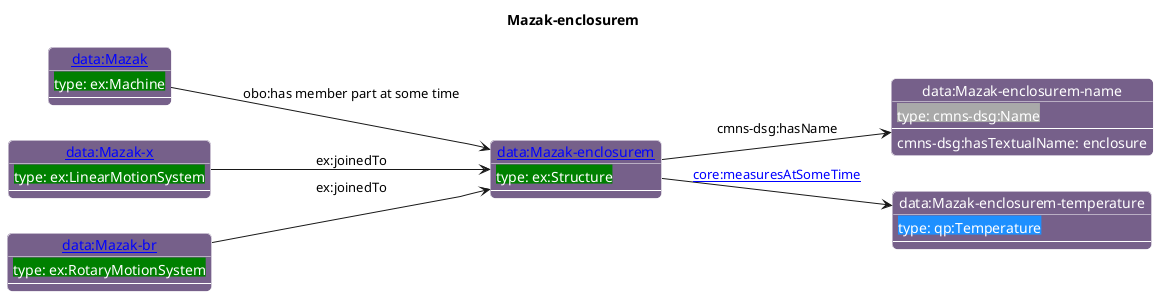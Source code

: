 @startuml
skinparam linetype polyline
left to right direction
title Mazak-enclosurem

skinparam roundCorner 10

skinparam object {
  BackgroundColor 76608A
  fontColor White
  BorderColor White 
  FontName Helvetica   
}

skinparam class{
   BackgroundColor White
   fontColor black
   FontStyle bold
   FontName Helvetica
}

object "[[./Mazak-enclosurem.html data:Mazak-enclosurem]]" as o1 #76608A {
 <back:#Green>type: ex:Structure</back> 
---
 }
object "data:Mazak-enclosurem-name" as o2 #76608A {
 <back:#DarkGrey>type: cmns-dsg:Name</back> 
---
 }
object "data:Mazak-enclosurem-temperature" as o3 #76608A {
 <back:#1E90FF>type: qp:Temperature</back> 
---
 }
object "[[./Mazak.html data:Mazak]]" as o4 #76608A {
 <back:#Green>type: ex:Machine</back> 
---
 }
object "[[./Mazak-x.html data:Mazak-x]]" as o5 #76608A {
 <back:#Green>type: ex:LinearMotionSystem</back> 
---
 }
object "[[./Mazak-br.html data:Mazak-br]]" as o6 #76608A {
 <back:#Green>type: ex:RotaryMotionSystem</back> 
---
 }
o1 --> o2 : cmns-dsg:hasName
o2 : cmns-dsg:hasTextualName: enclosure
o1 --> o3 : [[https://spec.industrialontologies.org/ontology/core/Core/measuresAtSomeTime core:measuresAtSomeTime]]
o4 --> o1 : obo:has member part at some time
o5 --> o1 : ex:joinedTo
o6 --> o1 : ex:joinedTo
@enduml
